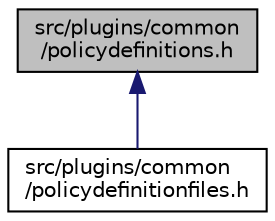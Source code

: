 digraph "src/plugins/common/policydefinitions.h"
{
 // LATEX_PDF_SIZE
  edge [fontname="Helvetica",fontsize="10",labelfontname="Helvetica",labelfontsize="10"];
  node [fontname="Helvetica",fontsize="10",shape=record];
  Node1 [label="src/plugins/common\l/policydefinitions.h",height=0.2,width=0.4,color="black", fillcolor="grey75", style="filled", fontcolor="black",tooltip="Generated from PolicyDefinitions.xsd."];
  Node1 -> Node2 [dir="back",color="midnightblue",fontsize="10",style="solid",fontname="Helvetica"];
  Node2 [label="src/plugins/common\l/policydefinitionfiles.h",height=0.2,width=0.4,color="black", fillcolor="white", style="filled",URL="$policydefinitionfiles_8h.html",tooltip="Generated from PolicyDefinitionFiles.xsd."];
}
